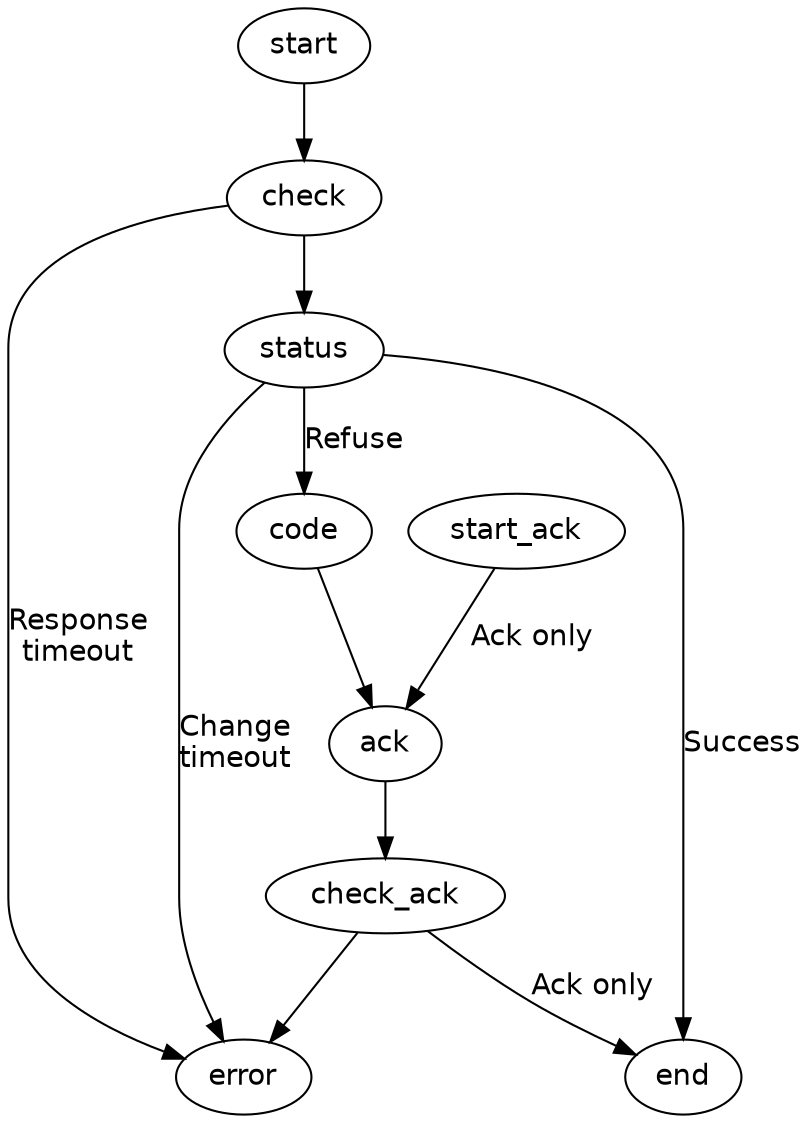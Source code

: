 
/* $Id$ */

digraph change {

    start [fontname="Helvetica"]
    start -> check [weight=5]

    check [fontname="Helvetica"]
    check -> status [weight=5]
    check -> error [fontname="Helvetica", label="Response\ntimeout"]

    status [fontname="Helvetica"]
    status -> end [fontname="Helvetica", label="Success", weight=5]
    status -> code [fontname="Helvetica", label="Refuse", weight=5]
    status -> error [fontname="Helvetica", label="Change\ntimeout"]

    code [fontname="Helvetica"]
    code -> ack [weight=2]

    start_ack [fontname="Helvetica"]
    start_ack -> ack [fontname="Helvetica", label="Ack only"]

    ack [fontname="Helvetica"]
    ack -> check_ack [weight=2]

    check_ack [fontname="Helvetica"]
    check_ack -> end [fontname="Helvetica", label="Ack only"]
    check_ack -> error [weight=2]

    end [fontname="Helvetica"]

    error [fontname="Helvetica"]
}
